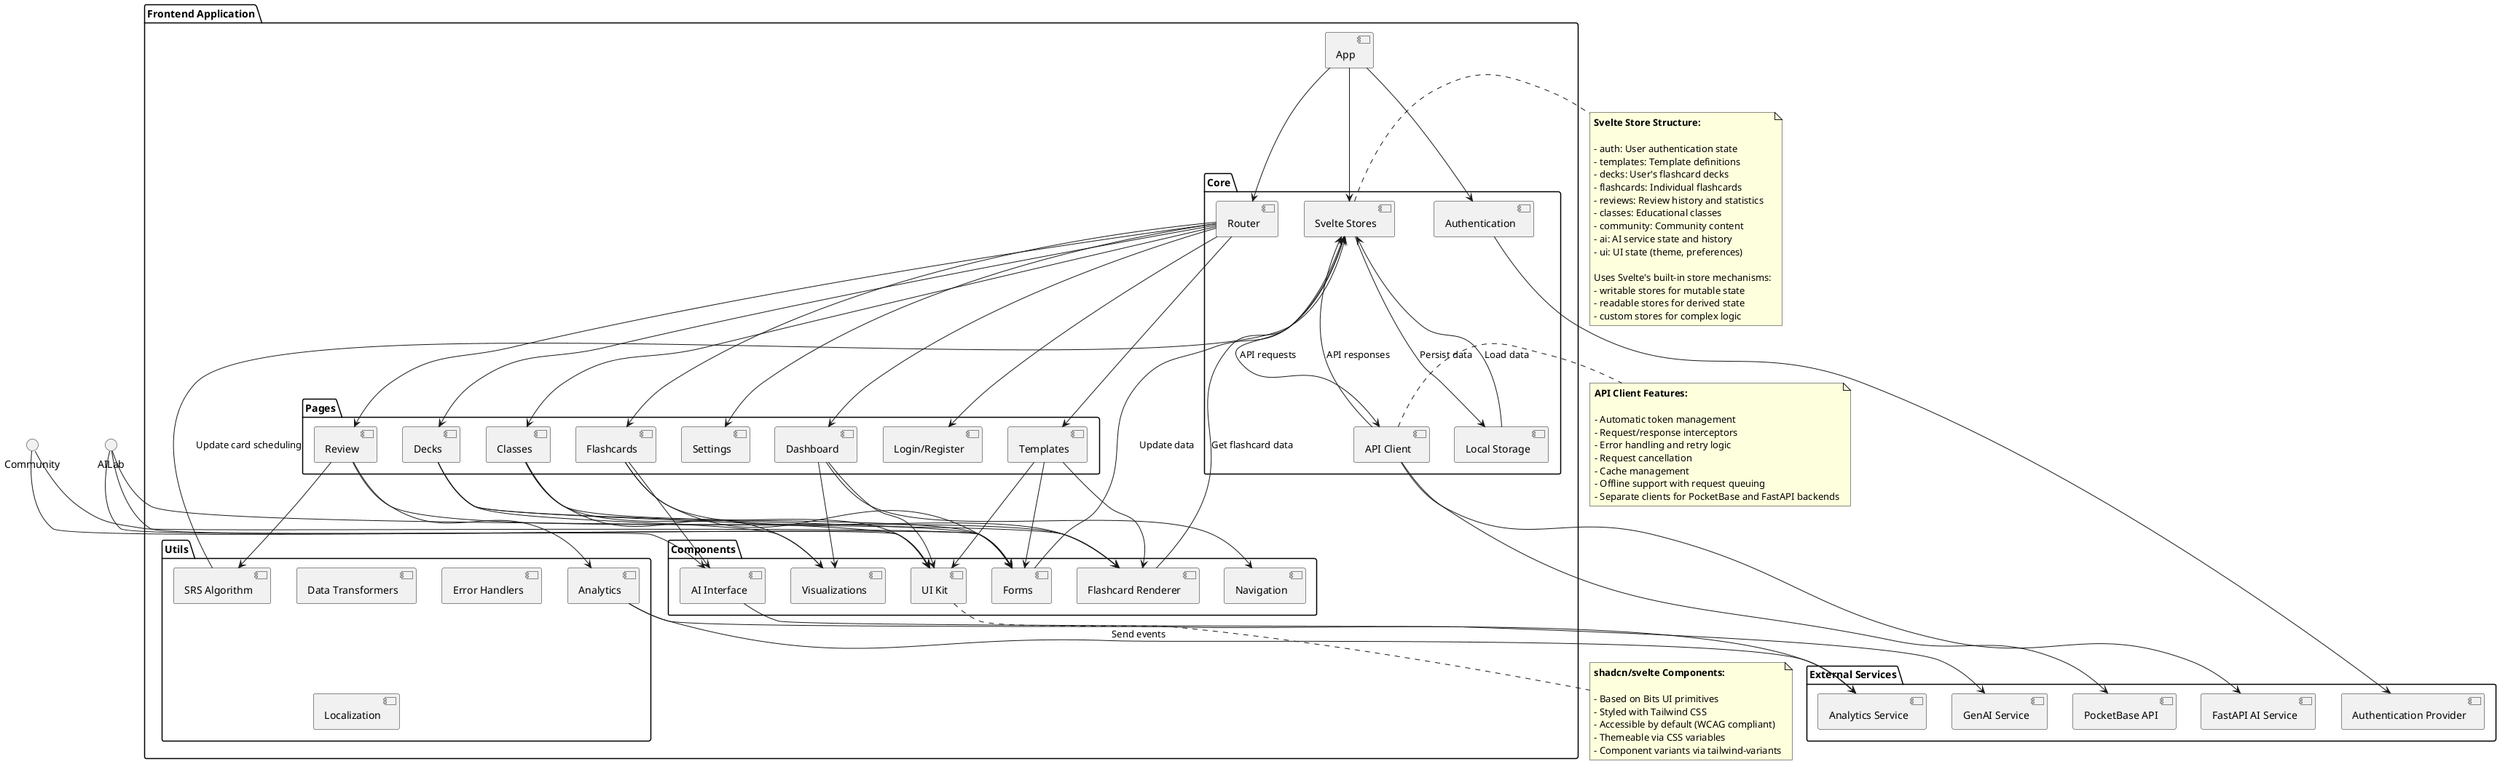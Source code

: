 @startuml Frontend Architecture

' Main components
package "Frontend Application" {
  component "App" as App
  
  package "Core" {
    component "Router" as Router
    component "Svelte Stores" as Store
    component "Authentication" as Auth
    component "API Client" as API
    component "Local Storage" as Storage
  }
  
  package "Pages" {
    component "Dashboard" as Dashboard
    component "Login/Register" as LoginRegister
    component "Templates" as Templates
    component "Decks" as Decks
    component "Flashcards" as Flashcards
    component "Review" as Review
    component "Classes" as Classes
    component "Settings" as Settings
  }
  
  package "Components" {
    component "Navigation" as Nav
    component "UI Kit" as UIKit
    component "Forms" as Forms
    component "Visualizations" as Viz
    component "Flashcard Renderer" as Renderer
    component "AI Interface" as AIInterface
  }
  
  package "Utils" {
    component "SRS Algorithm" as SRSUtil
    component "Data Transformers" as Transformers
    component "Error Handlers" as ErrorHandlers
    component "Analytics" as Analytics
    component "Localization" as i18n
  }
}

package "External Services" {
  component "PocketBase API" as BackendAPI
  component "FastAPI AI Service" as AIBackendAPI
  component "Authentication Provider" as AuthProvider
  component "GenAI Service" as GenAI
  component "Analytics Service" as AnalyticsService
}

' Relationships
App --> Router
App --> Store
App --> Auth

Router --> Dashboard
Router --> LoginRegister
Router --> Templates
Router --> Decks
Router --> Flashcards
Router --> Review
Router --> Classes
Router --> Settings

Dashboard --> Nav
Dashboard --> UIKit
Dashboard --> Viz

Templates --> Forms
Templates --> UIKit
Templates --> Renderer

Decks --> UIKit
Decks --> Forms
Decks --> Viz

Flashcards --> Renderer
Flashcards --> Forms
Flashcards --> AIInterface

Review --> Renderer
Review --> SRSUtil
Review --> Analytics

Classes --> UIKit
Classes --> Forms
Classes --> Viz

Community --> UIKit
Community --> Forms

AILab --> AIInterface
AILab --> Forms
AILab --> Renderer

Auth --> AuthProvider
API --> BackendAPI
API --> AIBackendAPI
AIInterface --> GenAI
Analytics --> AnalyticsService

' Data flow
Store --> API : API requests
API --> Store : API responses
Store --> Storage : Persist data
Storage --> Store : Load data
SRSUtil --> Store : Update card scheduling
Renderer --> Store : Get flashcard data
Forms --> Store : Update data
Analytics --> AnalyticsService : Send events

' State management details
note right of Store
  **Svelte Store Structure:**
  
  - auth: User authentication state
  - templates: Template definitions
  - decks: User's flashcard decks
  - flashcards: Individual flashcards
  - reviews: Review history and statistics
  - classes: Educational classes
  - community: Community content
  - ai: AI service state and history
  - ui: UI state (theme, preferences)
  
  Uses Svelte's built-in store mechanisms:
  - writable stores for mutable state
  - readable stores for derived state
  - custom stores for complex logic
endnote

' Component architecture details
note bottom of UIKit
  **shadcn/svelte Components:**
  
  - Based on Bits UI primitives
  - Styled with Tailwind CSS
  - Accessible by default (WCAG compliant)
  - Themeable via CSS variables
  - Component variants via tailwind-variants
endnote

' Data flow details
note right of API
  **API Client Features:**
  
  - Automatic token management
  - Request/response interceptors
  - Error handling and retry logic
  - Request cancellation
  - Cache management
  - Offline support with request queuing
  - Separate clients for PocketBase and FastAPI backends
endnote

@enduml
